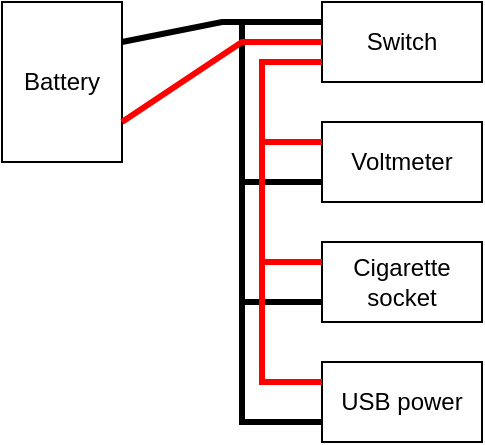 <mxfile version="13.3.5" type="device"><diagram id="CI35wBGg30LTvs6nqRb_" name="Page-1"><mxGraphModel dx="510" dy="291" grid="1" gridSize="10" guides="1" tooltips="1" connect="1" arrows="1" fold="1" page="1" pageScale="1" pageWidth="1169" pageHeight="827" math="0" shadow="0"><root><mxCell id="0"/><mxCell id="1" parent="0"/><mxCell id="SEgphc1TvpJNvZ0dNaa--11" value="" style="endArrow=none;html=1;exitX=0;exitY=0.25;exitDx=0;exitDy=0;entryX=0;entryY=0.75;entryDx=0;entryDy=0;rounded=0;strokeWidth=3;" edge="1" parent="1" source="SEgphc1TvpJNvZ0dNaa--2" target="SEgphc1TvpJNvZ0dNaa--5"><mxGeometry width="50" height="50" relative="1" as="geometry"><mxPoint x="530" y="300" as="sourcePoint"/><mxPoint x="530" y="380" as="targetPoint"/><Array as="points"><mxPoint x="480" y="290"/><mxPoint x="480" y="430"/></Array></mxGeometry></mxCell><mxCell id="SEgphc1TvpJNvZ0dNaa--12" value="" style="endArrow=none;html=1;exitX=0;exitY=0.25;exitDx=0;exitDy=0;entryX=0;entryY=0.75;entryDx=0;entryDy=0;rounded=0;strokeWidth=3;" edge="1" parent="1" source="SEgphc1TvpJNvZ0dNaa--2" target="SEgphc1TvpJNvZ0dNaa--3"><mxGeometry width="50" height="50" relative="1" as="geometry"><mxPoint x="530" y="300" as="sourcePoint"/><mxPoint x="530" y="440" as="targetPoint"/><Array as="points"><mxPoint x="480" y="290"/><mxPoint x="480" y="490"/></Array></mxGeometry></mxCell><mxCell id="SEgphc1TvpJNvZ0dNaa--1" value="Battery" style="rounded=0;whiteSpace=wrap;html=1;" vertex="1" parent="1"><mxGeometry x="360" y="280" width="60" height="80" as="geometry"/></mxCell><mxCell id="SEgphc1TvpJNvZ0dNaa--2" value="Switch" style="rounded=0;whiteSpace=wrap;html=1;" vertex="1" parent="1"><mxGeometry x="520" y="280" width="80" height="40" as="geometry"/></mxCell><mxCell id="SEgphc1TvpJNvZ0dNaa--3" value="USB power" style="rounded=0;whiteSpace=wrap;html=1;" vertex="1" parent="1"><mxGeometry x="520" y="460" width="80" height="40" as="geometry"/></mxCell><mxCell id="SEgphc1TvpJNvZ0dNaa--4" value="Voltmeter" style="rounded=0;whiteSpace=wrap;html=1;" vertex="1" parent="1"><mxGeometry x="520" y="340" width="80" height="40" as="geometry"/></mxCell><mxCell id="SEgphc1TvpJNvZ0dNaa--5" value="Cigarette socket" style="rounded=0;whiteSpace=wrap;html=1;" vertex="1" parent="1"><mxGeometry x="520" y="400" width="80" height="40" as="geometry"/></mxCell><mxCell id="SEgphc1TvpJNvZ0dNaa--7" value="" style="endArrow=none;html=1;exitX=1;exitY=0.25;exitDx=0;exitDy=0;entryX=0;entryY=0.25;entryDx=0;entryDy=0;rounded=0;strokeWidth=3;" edge="1" parent="1" source="SEgphc1TvpJNvZ0dNaa--1" target="SEgphc1TvpJNvZ0dNaa--2"><mxGeometry width="50" height="50" relative="1" as="geometry"><mxPoint x="240" y="460" as="sourcePoint"/><mxPoint x="290" y="410" as="targetPoint"/><Array as="points"><mxPoint x="470" y="290"/></Array></mxGeometry></mxCell><mxCell id="SEgphc1TvpJNvZ0dNaa--8" value="" style="endArrow=none;html=1;entryX=0;entryY=0.25;entryDx=0;entryDy=0;exitX=0;exitY=0.75;exitDx=0;exitDy=0;rounded=0;strokeColor=#FF0000;targetPerimeterSpacing=0;strokeWidth=3;" edge="1" parent="1" source="SEgphc1TvpJNvZ0dNaa--2" target="SEgphc1TvpJNvZ0dNaa--4"><mxGeometry width="50" height="50" relative="1" as="geometry"><mxPoint x="350" y="470" as="sourcePoint"/><mxPoint x="400" y="420" as="targetPoint"/><Array as="points"><mxPoint x="490" y="310"/><mxPoint x="490" y="350"/></Array></mxGeometry></mxCell><mxCell id="SEgphc1TvpJNvZ0dNaa--10" value="" style="endArrow=none;html=1;exitX=0;exitY=0.25;exitDx=0;exitDy=0;entryX=0;entryY=0.75;entryDx=0;entryDy=0;rounded=0;strokeWidth=3;" edge="1" parent="1" source="SEgphc1TvpJNvZ0dNaa--2" target="SEgphc1TvpJNvZ0dNaa--4"><mxGeometry width="50" height="50" relative="1" as="geometry"><mxPoint x="430" y="310" as="sourcePoint"/><mxPoint x="530" y="300" as="targetPoint"/><Array as="points"><mxPoint x="480" y="290"/><mxPoint x="480" y="370"/></Array></mxGeometry></mxCell><mxCell id="SEgphc1TvpJNvZ0dNaa--13" value="" style="endArrow=none;html=1;entryX=0;entryY=0.25;entryDx=0;entryDy=0;exitX=0;exitY=0.75;exitDx=0;exitDy=0;rounded=0;strokeColor=#FF0000;targetPerimeterSpacing=0;strokeWidth=3;" edge="1" parent="1" source="SEgphc1TvpJNvZ0dNaa--2" target="SEgphc1TvpJNvZ0dNaa--5"><mxGeometry width="50" height="50" relative="1" as="geometry"><mxPoint x="530" y="320" as="sourcePoint"/><mxPoint x="530" y="360" as="targetPoint"/><Array as="points"><mxPoint x="490" y="310"/><mxPoint x="490" y="410"/></Array></mxGeometry></mxCell><mxCell id="SEgphc1TvpJNvZ0dNaa--14" value="" style="endArrow=none;html=1;entryX=0;entryY=0.25;entryDx=0;entryDy=0;exitX=0;exitY=0.75;exitDx=0;exitDy=0;rounded=0;strokeColor=#FF0000;targetPerimeterSpacing=0;strokeWidth=3;" edge="1" parent="1" source="SEgphc1TvpJNvZ0dNaa--2" target="SEgphc1TvpJNvZ0dNaa--3"><mxGeometry width="50" height="50" relative="1" as="geometry"><mxPoint x="530" y="320" as="sourcePoint"/><mxPoint x="530" y="420" as="targetPoint"/><Array as="points"><mxPoint x="490" y="310"/><mxPoint x="490" y="470"/></Array></mxGeometry></mxCell><mxCell id="SEgphc1TvpJNvZ0dNaa--9" value="" style="endArrow=none;html=1;exitX=1;exitY=0.75;exitDx=0;exitDy=0;entryX=0;entryY=0.5;entryDx=0;entryDy=0;rounded=0;fillColor=#f8cecc;strokeColor=#FF0000;strokeWidth=3;" edge="1" parent="1" source="SEgphc1TvpJNvZ0dNaa--1" target="SEgphc1TvpJNvZ0dNaa--2"><mxGeometry width="50" height="50" relative="1" as="geometry"><mxPoint x="430" y="310" as="sourcePoint"/><mxPoint x="500" y="280" as="targetPoint"/><Array as="points"><mxPoint x="480" y="300"/></Array></mxGeometry></mxCell></root></mxGraphModel></diagram></mxfile>